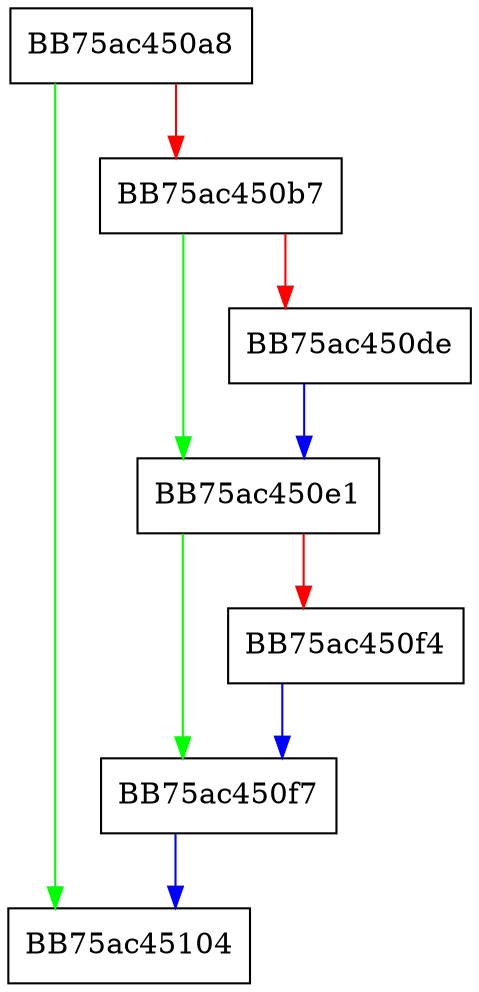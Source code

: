 digraph Reset {
  node [shape="box"];
  graph [splines=ortho];
  BB75ac450a8 -> BB75ac45104 [color="green"];
  BB75ac450a8 -> BB75ac450b7 [color="red"];
  BB75ac450b7 -> BB75ac450e1 [color="green"];
  BB75ac450b7 -> BB75ac450de [color="red"];
  BB75ac450de -> BB75ac450e1 [color="blue"];
  BB75ac450e1 -> BB75ac450f7 [color="green"];
  BB75ac450e1 -> BB75ac450f4 [color="red"];
  BB75ac450f4 -> BB75ac450f7 [color="blue"];
  BB75ac450f7 -> BB75ac45104 [color="blue"];
}